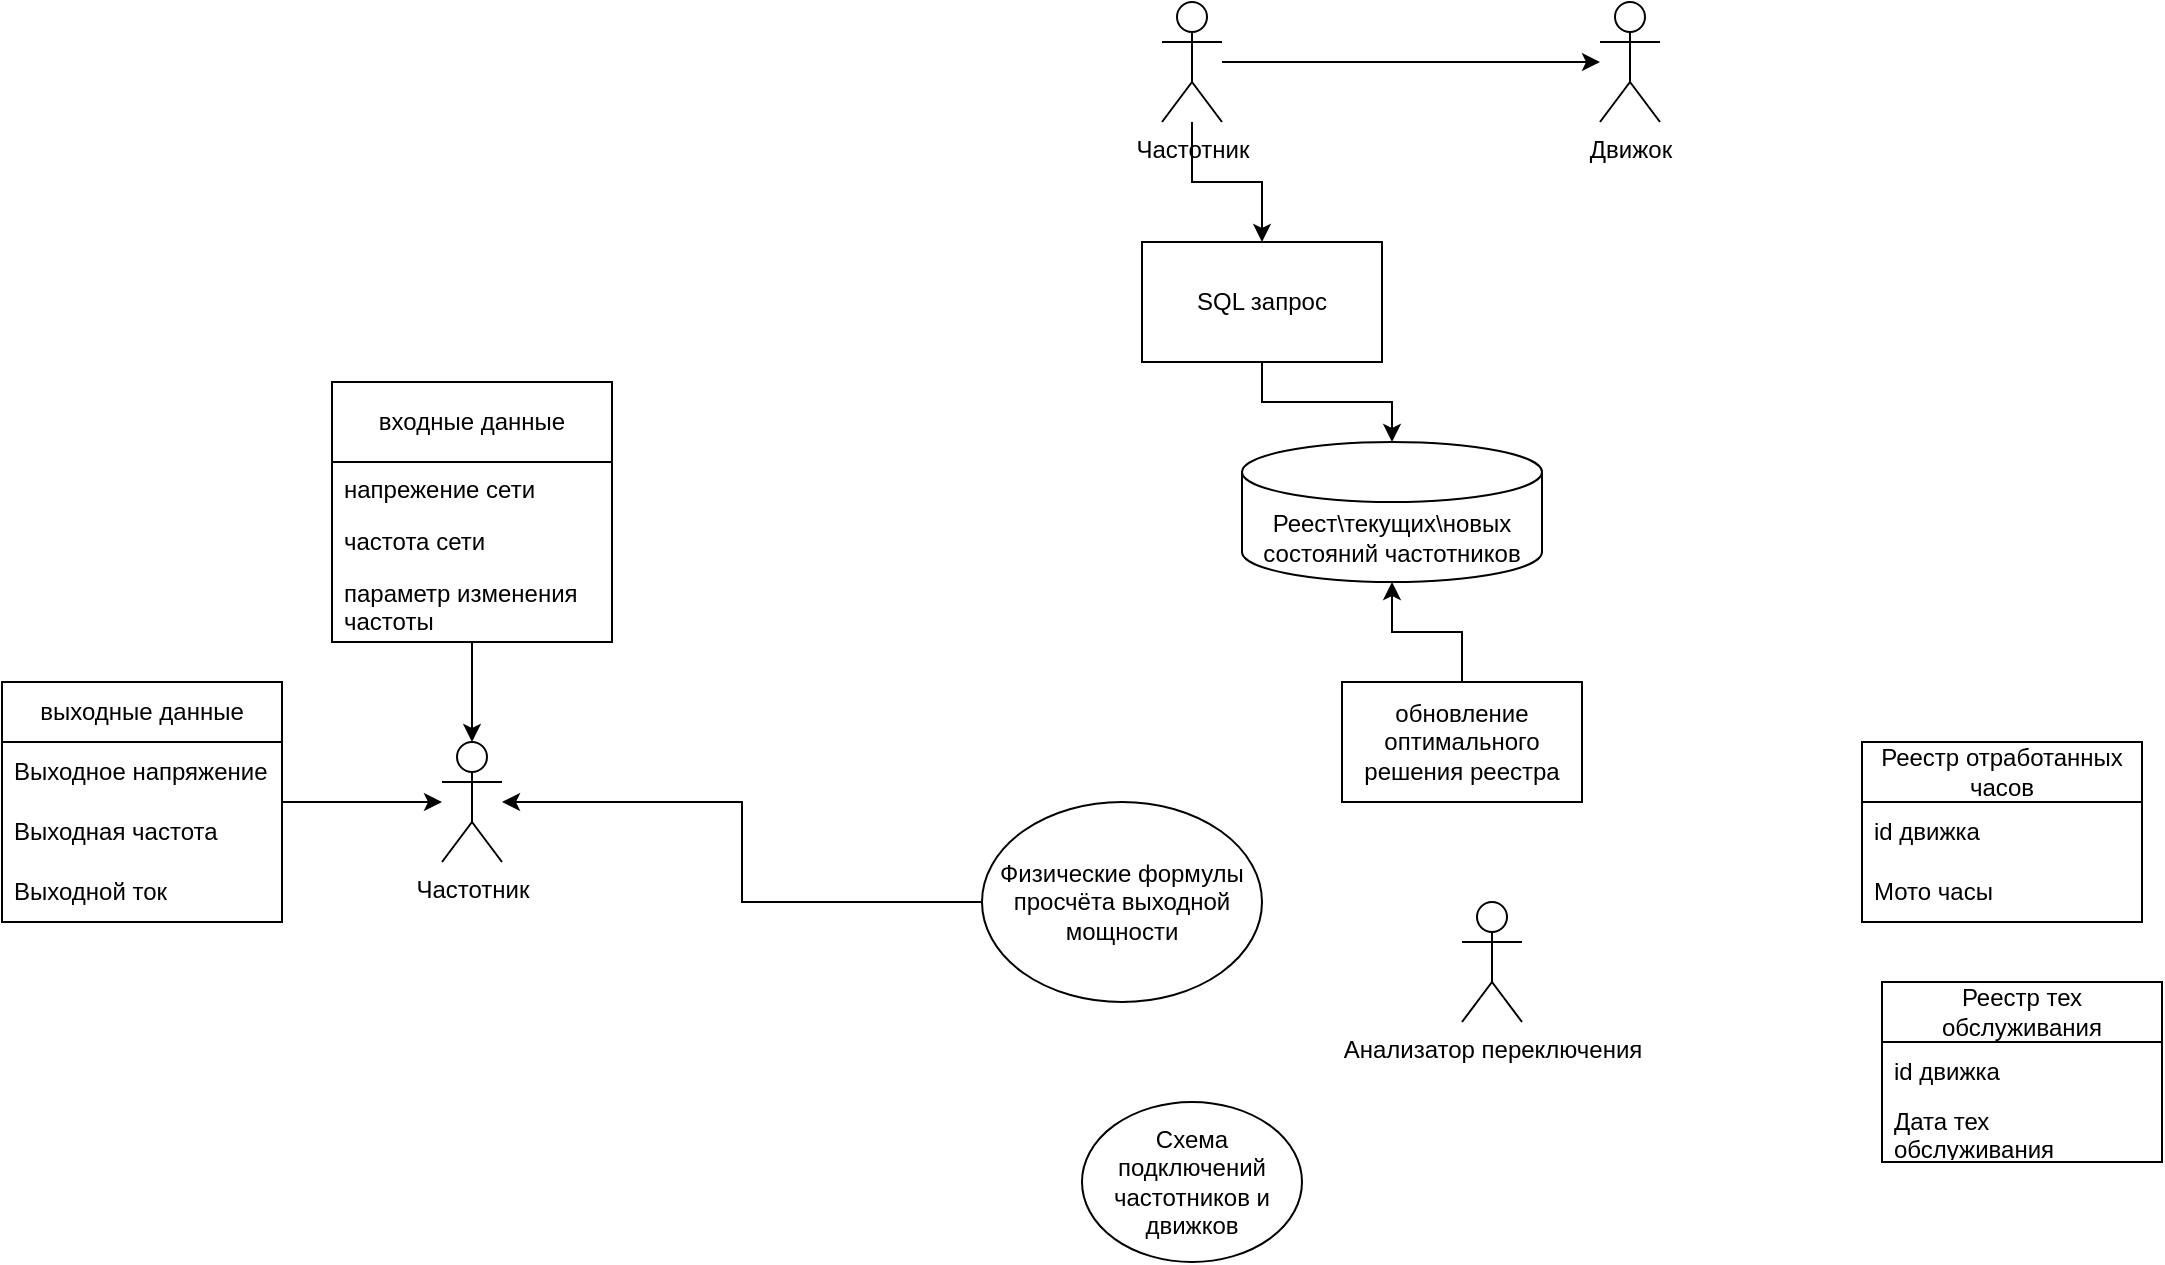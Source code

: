 <mxfile version="26.0.13">
  <diagram name="Страница — 1" id="_v5LaGTC0-DqnQ5YdJLc">
    <mxGraphModel dx="1816" dy="538" grid="1" gridSize="10" guides="1" tooltips="1" connect="1" arrows="1" fold="1" page="1" pageScale="1" pageWidth="827" pageHeight="1169" math="0" shadow="0">
      <root>
        <mxCell id="0" />
        <mxCell id="1" parent="0" />
        <mxCell id="yWEKpOkfy3Jw7eenvQe8-1" value="Движок" style="shape=umlActor;verticalLabelPosition=bottom;verticalAlign=top;html=1;outlineConnect=0;" parent="1" vertex="1">
          <mxGeometry x="399" y="270" width="30" height="60" as="geometry" />
        </mxCell>
        <mxCell id="yWEKpOkfy3Jw7eenvQe8-7" value="" style="edgeStyle=orthogonalEdgeStyle;rounded=0;orthogonalLoop=1;jettySize=auto;html=1;" parent="1" source="yWEKpOkfy3Jw7eenvQe8-2" target="yWEKpOkfy3Jw7eenvQe8-1" edge="1">
          <mxGeometry relative="1" as="geometry">
            <mxPoint x="245" y="300" as="targetPoint" />
          </mxGeometry>
        </mxCell>
        <mxCell id="yWEKpOkfy3Jw7eenvQe8-10" value="" style="edgeStyle=orthogonalEdgeStyle;rounded=0;orthogonalLoop=1;jettySize=auto;html=1;" parent="1" source="yWEKpOkfy3Jw7eenvQe8-2" target="yWEKpOkfy3Jw7eenvQe8-9" edge="1">
          <mxGeometry relative="1" as="geometry">
            <Array as="points">
              <mxPoint x="195" y="360" />
              <mxPoint x="230" y="360" />
            </Array>
          </mxGeometry>
        </mxCell>
        <mxCell id="yWEKpOkfy3Jw7eenvQe8-2" value="Частотник" style="shape=umlActor;verticalLabelPosition=bottom;verticalAlign=top;html=1;outlineConnect=0;" parent="1" vertex="1">
          <mxGeometry x="180" y="270" width="30" height="60" as="geometry" />
        </mxCell>
        <mxCell id="yWEKpOkfy3Jw7eenvQe8-4" value="Реест\текущих\новых состояний частотников" style="shape=cylinder3;whiteSpace=wrap;html=1;boundedLbl=1;backgroundOutline=1;size=15;" parent="1" vertex="1">
          <mxGeometry x="220" y="490" width="150" height="70" as="geometry" />
        </mxCell>
        <mxCell id="yWEKpOkfy3Jw7eenvQe8-11" value="" style="edgeStyle=orthogonalEdgeStyle;rounded=0;orthogonalLoop=1;jettySize=auto;html=1;" parent="1" source="yWEKpOkfy3Jw7eenvQe8-9" target="yWEKpOkfy3Jw7eenvQe8-4" edge="1">
          <mxGeometry relative="1" as="geometry" />
        </mxCell>
        <mxCell id="yWEKpOkfy3Jw7eenvQe8-9" value="SQL запрос" style="rounded=0;whiteSpace=wrap;html=1;" parent="1" vertex="1">
          <mxGeometry x="170" y="390" width="120" height="60" as="geometry" />
        </mxCell>
        <mxCell id="yWEKpOkfy3Jw7eenvQe8-12" value="Реестр отработанных часов" style="swimlane;fontStyle=0;childLayout=stackLayout;horizontal=1;startSize=30;horizontalStack=0;resizeParent=1;resizeParentMax=0;resizeLast=0;collapsible=1;marginBottom=0;whiteSpace=wrap;html=1;" parent="1" vertex="1">
          <mxGeometry x="530" y="640" width="140" height="90" as="geometry" />
        </mxCell>
        <mxCell id="yWEKpOkfy3Jw7eenvQe8-13" value="id движка" style="text;strokeColor=none;fillColor=none;align=left;verticalAlign=middle;spacingLeft=4;spacingRight=4;overflow=hidden;points=[[0,0.5],[1,0.5]];portConstraint=eastwest;rotatable=0;whiteSpace=wrap;html=1;" parent="yWEKpOkfy3Jw7eenvQe8-12" vertex="1">
          <mxGeometry y="30" width="140" height="30" as="geometry" />
        </mxCell>
        <mxCell id="yWEKpOkfy3Jw7eenvQe8-30" value="Мото часы" style="text;strokeColor=none;fillColor=none;align=left;verticalAlign=middle;spacingLeft=4;spacingRight=4;overflow=hidden;points=[[0,0.5],[1,0.5]];portConstraint=eastwest;rotatable=0;whiteSpace=wrap;html=1;" parent="yWEKpOkfy3Jw7eenvQe8-12" vertex="1">
          <mxGeometry y="60" width="140" height="30" as="geometry" />
        </mxCell>
        <mxCell id="yWEKpOkfy3Jw7eenvQe8-18" value="Анализатор переключения" style="shape=umlActor;verticalLabelPosition=bottom;verticalAlign=top;html=1;outlineConnect=0;" parent="1" vertex="1">
          <mxGeometry x="330" y="720" width="30" height="60" as="geometry" />
        </mxCell>
        <mxCell id="yWEKpOkfy3Jw7eenvQe8-28" value="Схема подключений частотников и движков" style="ellipse;whiteSpace=wrap;html=1;" parent="1" vertex="1">
          <mxGeometry x="140" y="820" width="110" height="80" as="geometry" />
        </mxCell>
        <mxCell id="zOdYqrqbQJjYuCrktWeD-7" value="" style="edgeStyle=orthogonalEdgeStyle;rounded=0;orthogonalLoop=1;jettySize=auto;html=1;" edge="1" parent="1" source="yWEKpOkfy3Jw7eenvQe8-29" target="zOdYqrqbQJjYuCrktWeD-6">
          <mxGeometry relative="1" as="geometry" />
        </mxCell>
        <mxCell id="yWEKpOkfy3Jw7eenvQe8-29" value="Физические формулы просчёта выходной мощности" style="ellipse;whiteSpace=wrap;html=1;" parent="1" vertex="1">
          <mxGeometry x="90" y="670" width="140" height="100" as="geometry" />
        </mxCell>
        <mxCell id="yWEKpOkfy3Jw7eenvQe8-33" value="" style="edgeStyle=orthogonalEdgeStyle;rounded=0;orthogonalLoop=1;jettySize=auto;html=1;" parent="1" source="yWEKpOkfy3Jw7eenvQe8-32" target="yWEKpOkfy3Jw7eenvQe8-4" edge="1">
          <mxGeometry relative="1" as="geometry" />
        </mxCell>
        <mxCell id="yWEKpOkfy3Jw7eenvQe8-32" value="обновление оптимального решения реестра" style="rounded=0;whiteSpace=wrap;html=1;" parent="1" vertex="1">
          <mxGeometry x="270" y="610" width="120" height="60" as="geometry" />
        </mxCell>
        <mxCell id="yWEKpOkfy3Jw7eenvQe8-34" value="Реестр тех обслуживания" style="swimlane;fontStyle=0;childLayout=stackLayout;horizontal=1;startSize=30;horizontalStack=0;resizeParent=1;resizeParentMax=0;resizeLast=0;collapsible=1;marginBottom=0;whiteSpace=wrap;html=1;" parent="1" vertex="1">
          <mxGeometry x="540" y="760" width="140" height="90" as="geometry">
            <mxRectangle x="600" y="750" width="180" height="30" as="alternateBounds" />
          </mxGeometry>
        </mxCell>
        <mxCell id="yWEKpOkfy3Jw7eenvQe8-35" value="id движка" style="text;strokeColor=none;fillColor=none;align=left;verticalAlign=middle;spacingLeft=4;spacingRight=4;overflow=hidden;points=[[0,0.5],[1,0.5]];portConstraint=eastwest;rotatable=0;whiteSpace=wrap;html=1;" parent="yWEKpOkfy3Jw7eenvQe8-34" vertex="1">
          <mxGeometry y="30" width="140" height="30" as="geometry" />
        </mxCell>
        <mxCell id="yWEKpOkfy3Jw7eenvQe8-36" value="Дата тех обслуживания" style="text;strokeColor=none;fillColor=none;align=left;verticalAlign=middle;spacingLeft=4;spacingRight=4;overflow=hidden;points=[[0,0.5],[1,0.5]];portConstraint=eastwest;rotatable=0;whiteSpace=wrap;html=1;" parent="yWEKpOkfy3Jw7eenvQe8-34" vertex="1">
          <mxGeometry y="60" width="140" height="30" as="geometry" />
        </mxCell>
        <mxCell id="zOdYqrqbQJjYuCrktWeD-6" value="Частотник" style="shape=umlActor;verticalLabelPosition=bottom;verticalAlign=top;html=1;outlineConnect=0;" vertex="1" parent="1">
          <mxGeometry x="-180" y="640" width="30" height="60" as="geometry" />
        </mxCell>
        <mxCell id="zOdYqrqbQJjYuCrktWeD-20" value="" style="edgeStyle=orthogonalEdgeStyle;rounded=0;orthogonalLoop=1;jettySize=auto;html=1;" edge="1" parent="1" source="zOdYqrqbQJjYuCrktWeD-10" target="zOdYqrqbQJjYuCrktWeD-6">
          <mxGeometry relative="1" as="geometry" />
        </mxCell>
        <mxCell id="zOdYqrqbQJjYuCrktWeD-10" value="входные данные" style="swimlane;fontStyle=0;childLayout=stackLayout;horizontal=1;startSize=40;fillColor=none;horizontalStack=0;resizeParent=1;resizeParentMax=0;resizeLast=0;collapsible=1;marginBottom=0;whiteSpace=wrap;html=1;" vertex="1" parent="1">
          <mxGeometry x="-235" y="460" width="140" height="130" as="geometry" />
        </mxCell>
        <mxCell id="zOdYqrqbQJjYuCrktWeD-11" value="напрежение сети" style="text;strokeColor=none;fillColor=none;align=left;verticalAlign=top;spacingLeft=4;spacingRight=4;overflow=hidden;rotatable=0;points=[[0,0.5],[1,0.5]];portConstraint=eastwest;whiteSpace=wrap;html=1;" vertex="1" parent="zOdYqrqbQJjYuCrktWeD-10">
          <mxGeometry y="40" width="140" height="26" as="geometry" />
        </mxCell>
        <mxCell id="zOdYqrqbQJjYuCrktWeD-12" value="частота сети" style="text;strokeColor=none;fillColor=none;align=left;verticalAlign=top;spacingLeft=4;spacingRight=4;overflow=hidden;rotatable=0;points=[[0,0.5],[1,0.5]];portConstraint=eastwest;whiteSpace=wrap;html=1;" vertex="1" parent="zOdYqrqbQJjYuCrktWeD-10">
          <mxGeometry y="66" width="140" height="26" as="geometry" />
        </mxCell>
        <mxCell id="zOdYqrqbQJjYuCrktWeD-13" value="параметр изменения частоты" style="text;strokeColor=none;fillColor=none;align=left;verticalAlign=top;spacingLeft=4;spacingRight=4;overflow=hidden;rotatable=0;points=[[0,0.5],[1,0.5]];portConstraint=eastwest;whiteSpace=wrap;html=1;" vertex="1" parent="zOdYqrqbQJjYuCrktWeD-10">
          <mxGeometry y="92" width="140" height="38" as="geometry" />
        </mxCell>
        <mxCell id="zOdYqrqbQJjYuCrktWeD-27" value="" style="edgeStyle=orthogonalEdgeStyle;rounded=0;orthogonalLoop=1;jettySize=auto;html=1;" edge="1" parent="1" source="zOdYqrqbQJjYuCrktWeD-23" target="zOdYqrqbQJjYuCrktWeD-6">
          <mxGeometry relative="1" as="geometry" />
        </mxCell>
        <mxCell id="zOdYqrqbQJjYuCrktWeD-23" value="выходные данные" style="swimlane;fontStyle=0;childLayout=stackLayout;horizontal=1;startSize=30;horizontalStack=0;resizeParent=1;resizeParentMax=0;resizeLast=0;collapsible=1;marginBottom=0;whiteSpace=wrap;html=1;" vertex="1" parent="1">
          <mxGeometry x="-400" y="610" width="140" height="120" as="geometry" />
        </mxCell>
        <mxCell id="zOdYqrqbQJjYuCrktWeD-24" value="Выходное напряжение" style="text;strokeColor=none;fillColor=none;align=left;verticalAlign=middle;spacingLeft=4;spacingRight=4;overflow=hidden;points=[[0,0.5],[1,0.5]];portConstraint=eastwest;rotatable=0;whiteSpace=wrap;html=1;" vertex="1" parent="zOdYqrqbQJjYuCrktWeD-23">
          <mxGeometry y="30" width="140" height="30" as="geometry" />
        </mxCell>
        <mxCell id="zOdYqrqbQJjYuCrktWeD-25" value="Выходная частота" style="text;strokeColor=none;fillColor=none;align=left;verticalAlign=middle;spacingLeft=4;spacingRight=4;overflow=hidden;points=[[0,0.5],[1,0.5]];portConstraint=eastwest;rotatable=0;whiteSpace=wrap;html=1;" vertex="1" parent="zOdYqrqbQJjYuCrktWeD-23">
          <mxGeometry y="60" width="140" height="30" as="geometry" />
        </mxCell>
        <mxCell id="zOdYqrqbQJjYuCrktWeD-26" value="Выходной ток" style="text;strokeColor=none;fillColor=none;align=left;verticalAlign=middle;spacingLeft=4;spacingRight=4;overflow=hidden;points=[[0,0.5],[1,0.5]];portConstraint=eastwest;rotatable=0;whiteSpace=wrap;html=1;" vertex="1" parent="zOdYqrqbQJjYuCrktWeD-23">
          <mxGeometry y="90" width="140" height="30" as="geometry" />
        </mxCell>
      </root>
    </mxGraphModel>
  </diagram>
</mxfile>
